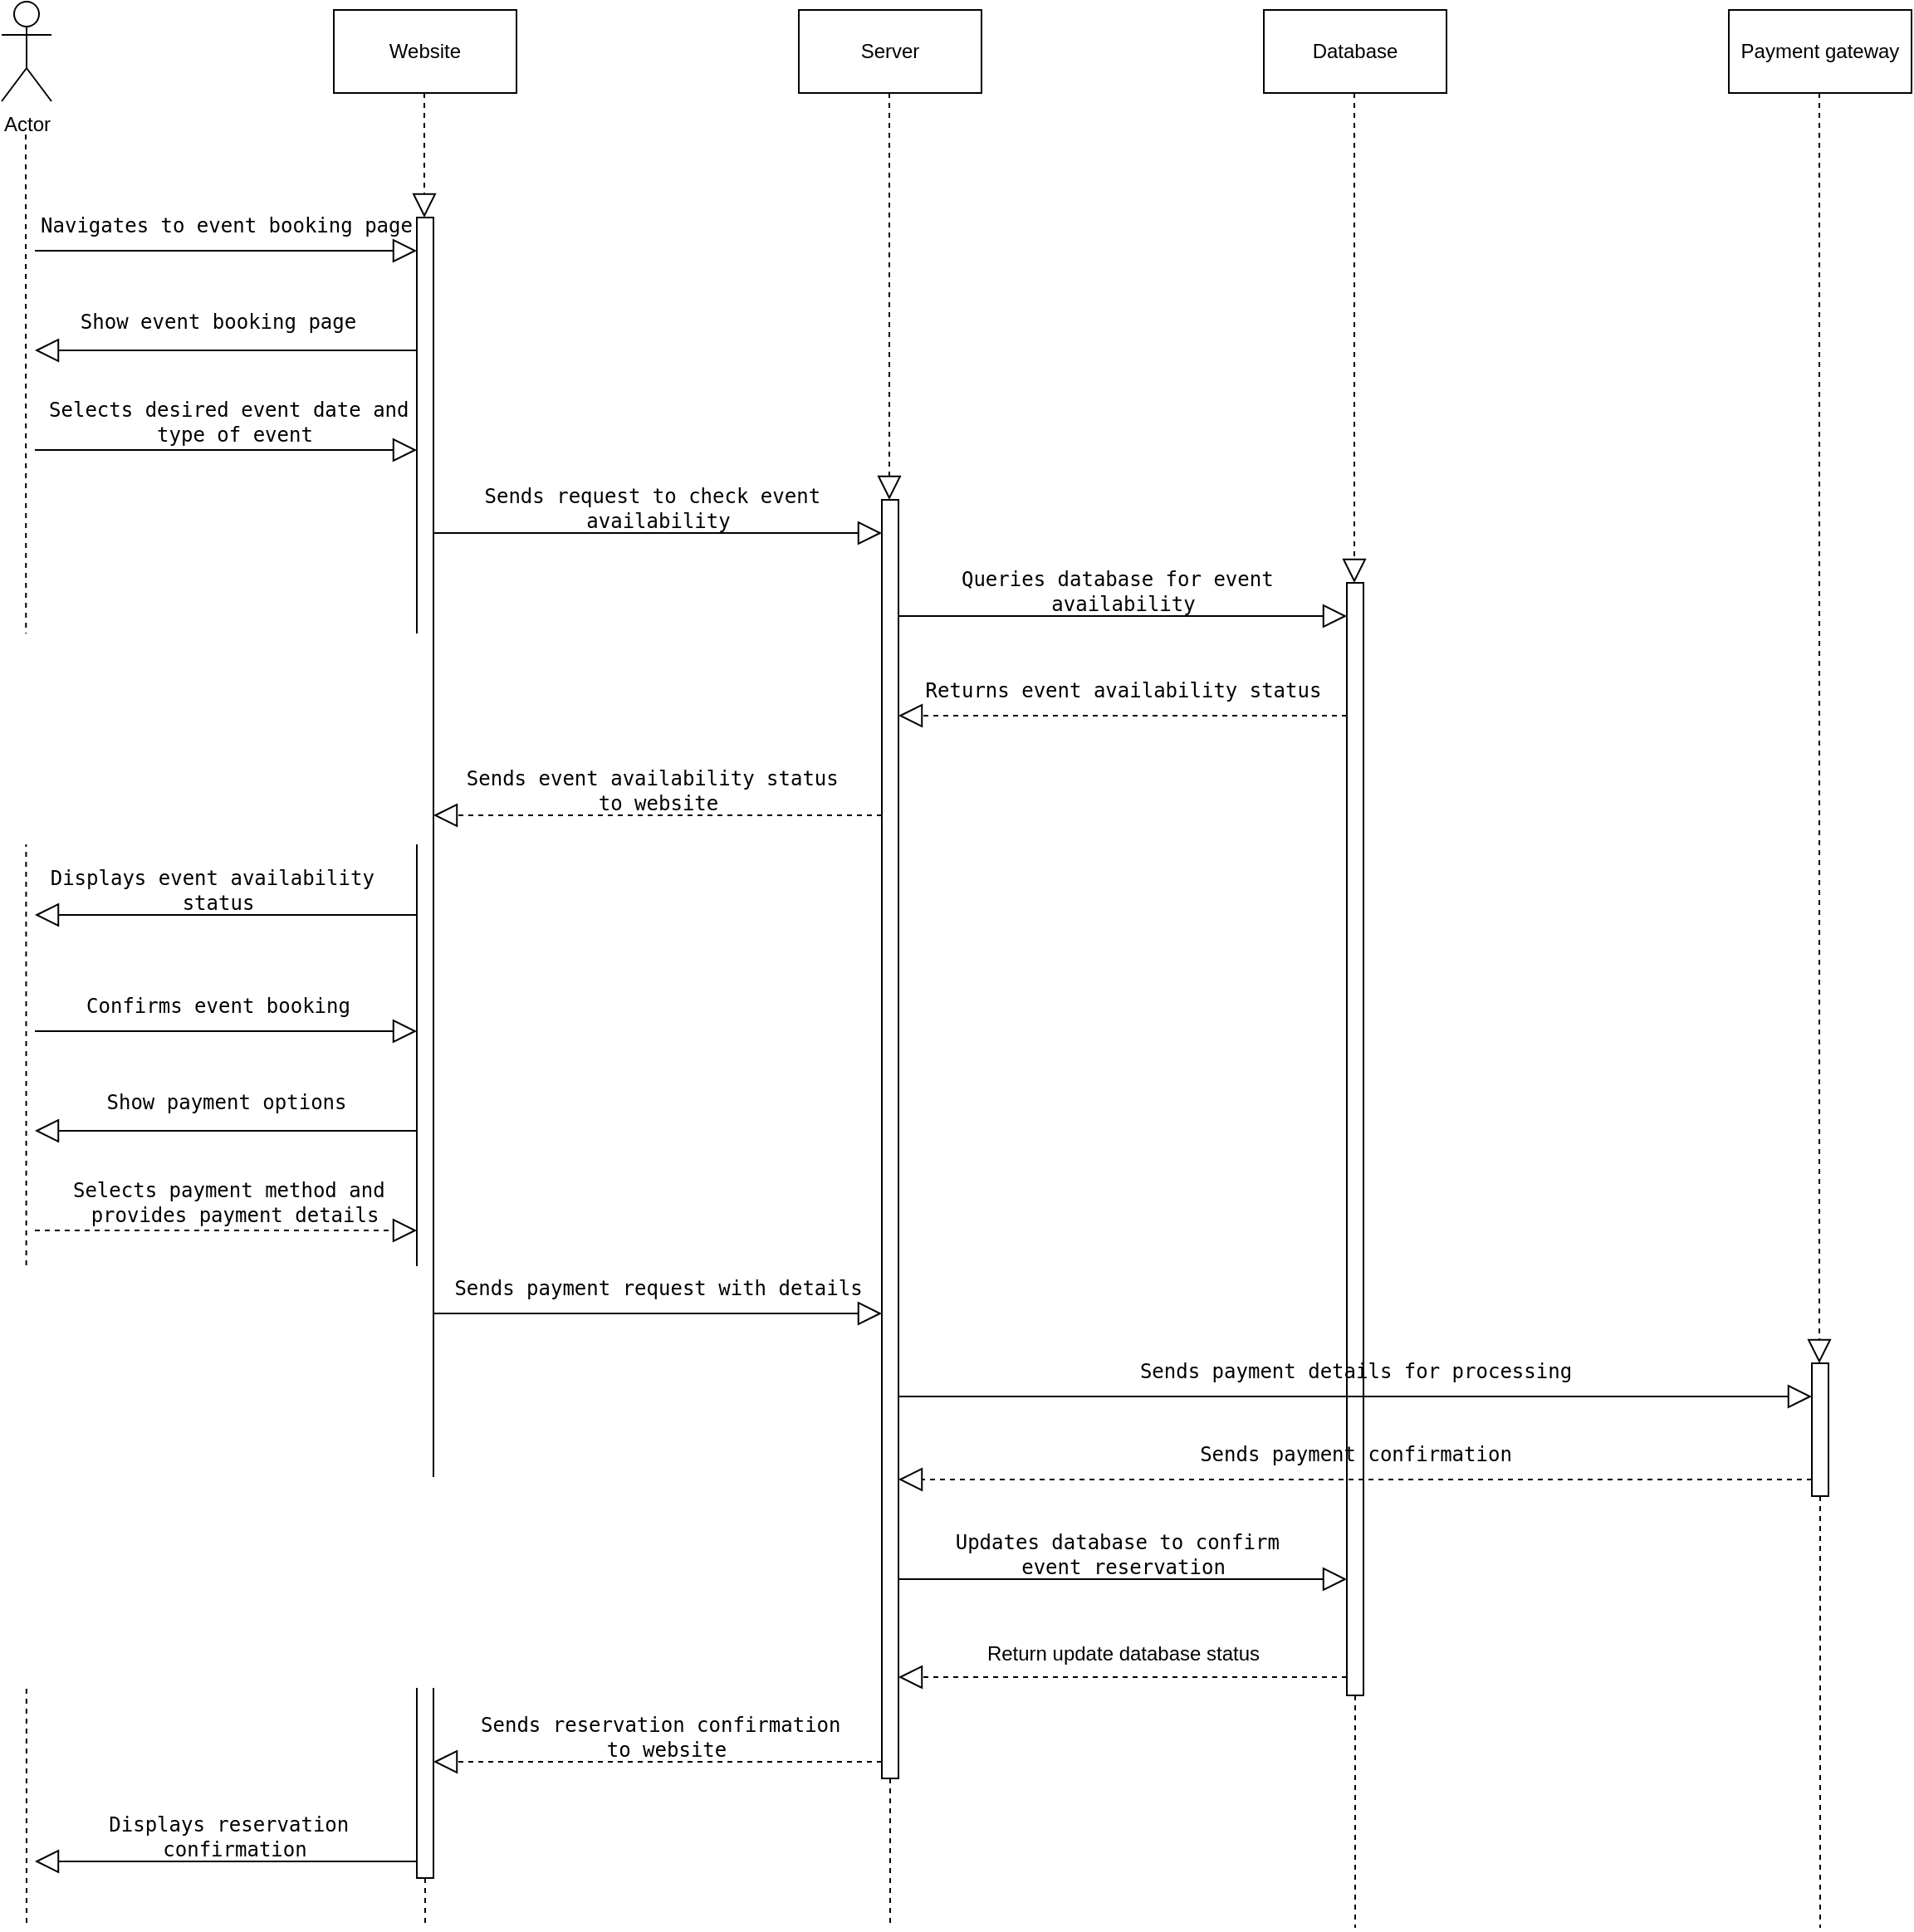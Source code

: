 <mxfile version="21.2.9" type="github">
  <diagram name="Page-1" id="XOW7QVTAtCK_rfl8wsLr">
    <mxGraphModel dx="954" dy="556" grid="1" gridSize="10" guides="1" tooltips="1" connect="1" arrows="1" fold="1" page="1" pageScale="1" pageWidth="1100" pageHeight="1700" math="0" shadow="0">
      <root>
        <mxCell id="0" />
        <mxCell id="1" parent="0" />
        <mxCell id="lcr7mVKBHC20mvlYeXJG-1" value="Actor" style="shape=umlActor;verticalLabelPosition=bottom;verticalAlign=top;html=1;outlineConnect=0;" parent="1" vertex="1">
          <mxGeometry x="80" y="40" width="30" height="60" as="geometry" />
        </mxCell>
        <mxCell id="lcr7mVKBHC20mvlYeXJG-3" value="Website" style="html=1;whiteSpace=wrap;" parent="1" vertex="1">
          <mxGeometry x="280" y="45" width="110" height="50" as="geometry" />
        </mxCell>
        <mxCell id="lcr7mVKBHC20mvlYeXJG-4" value="Server" style="html=1;whiteSpace=wrap;" parent="1" vertex="1">
          <mxGeometry x="560" y="45" width="110" height="50" as="geometry" />
        </mxCell>
        <mxCell id="lcr7mVKBHC20mvlYeXJG-5" value="Database" style="html=1;whiteSpace=wrap;" parent="1" vertex="1">
          <mxGeometry x="840" y="45" width="110" height="50" as="geometry" />
        </mxCell>
        <mxCell id="lcr7mVKBHC20mvlYeXJG-6" value="Payment gateway" style="html=1;whiteSpace=wrap;" parent="1" vertex="1">
          <mxGeometry x="1120" y="45" width="110" height="50" as="geometry" />
        </mxCell>
        <mxCell id="lcr7mVKBHC20mvlYeXJG-7" value="" style="endArrow=none;dashed=1;endFill=0;endSize=12;html=1;rounded=0;" parent="1" edge="1">
          <mxGeometry width="160" relative="1" as="geometry">
            <mxPoint x="94.5" y="120" as="sourcePoint" />
            <mxPoint x="95" y="1200" as="targetPoint" />
          </mxGeometry>
        </mxCell>
        <mxCell id="lcr7mVKBHC20mvlYeXJG-8" value="" style="endArrow=none;dashed=1;endFill=0;endSize=12;html=1;rounded=0;" parent="1" source="lcr7mVKBHC20mvlYeXJG-49" edge="1">
          <mxGeometry width="160" relative="1" as="geometry">
            <mxPoint x="334.5" y="95" as="sourcePoint" />
            <mxPoint x="335" y="1200" as="targetPoint" />
          </mxGeometry>
        </mxCell>
        <mxCell id="lcr7mVKBHC20mvlYeXJG-9" value="" style="endArrow=none;dashed=1;endFill=0;endSize=12;html=1;rounded=0;" parent="1" source="lcr7mVKBHC20mvlYeXJG-51" edge="1">
          <mxGeometry width="160" relative="1" as="geometry">
            <mxPoint x="614.5" y="95" as="sourcePoint" />
            <mxPoint x="615" y="1200" as="targetPoint" />
          </mxGeometry>
        </mxCell>
        <mxCell id="lcr7mVKBHC20mvlYeXJG-10" value="" style="endArrow=none;dashed=1;endFill=0;endSize=12;html=1;rounded=0;" parent="1" source="lcr7mVKBHC20mvlYeXJG-53" edge="1">
          <mxGeometry width="160" relative="1" as="geometry">
            <mxPoint x="894.5" y="95" as="sourcePoint" />
            <mxPoint x="895" y="1200" as="targetPoint" />
          </mxGeometry>
        </mxCell>
        <mxCell id="lcr7mVKBHC20mvlYeXJG-11" value="" style="endArrow=none;dashed=1;endFill=0;endSize=12;html=1;rounded=0;" parent="1" source="lcr7mVKBHC20mvlYeXJG-55" edge="1">
          <mxGeometry width="160" relative="1" as="geometry">
            <mxPoint x="1174.5" y="95" as="sourcePoint" />
            <mxPoint x="1175" y="1200" as="targetPoint" />
          </mxGeometry>
        </mxCell>
        <mxCell id="lcr7mVKBHC20mvlYeXJG-12" value="" style="endArrow=block;endFill=0;endSize=12;html=1;rounded=0;" parent="1" edge="1">
          <mxGeometry width="160" relative="1" as="geometry">
            <mxPoint x="100" y="190" as="sourcePoint" />
            <mxPoint x="330" y="190" as="targetPoint" />
          </mxGeometry>
        </mxCell>
        <mxCell id="lcr7mVKBHC20mvlYeXJG-13" value="&lt;pre&gt;&lt;code class=&quot;!whitespace-pre hljs language-rust&quot;&gt;Navigates to event booking page&lt;/code&gt;&lt;/pre&gt;" style="text;html=1;align=center;verticalAlign=middle;resizable=0;points=[];autosize=1;strokeColor=none;fillColor=none;" parent="1" vertex="1">
          <mxGeometry x="95" y="150" width="240" height="50" as="geometry" />
        </mxCell>
        <mxCell id="lcr7mVKBHC20mvlYeXJG-14" value="&lt;pre&gt;&lt;code class=&quot;!whitespace-pre hljs language-rust&quot;&gt;Show event booking page&lt;/code&gt;&lt;/pre&gt;" style="text;html=1;align=center;verticalAlign=middle;resizable=0;points=[];autosize=1;strokeColor=none;fillColor=none;" parent="1" vertex="1">
          <mxGeometry x="120" y="208" width="180" height="50" as="geometry" />
        </mxCell>
        <mxCell id="lcr7mVKBHC20mvlYeXJG-15" value="&lt;pre&gt;&lt;code class=&quot;!whitespace-pre hljs language-rust&quot;&gt;Selects desired event date and &lt;br&gt;type &lt;span class=&quot;hljs-title class_&quot;&gt;of&lt;/span&gt; event&lt;/code&gt;&lt;/pre&gt;" style="text;html=1;align=center;verticalAlign=middle;resizable=0;points=[];autosize=1;strokeColor=none;fillColor=none;" parent="1" vertex="1">
          <mxGeometry x="100" y="258" width="240" height="70" as="geometry" />
        </mxCell>
        <mxCell id="lcr7mVKBHC20mvlYeXJG-16" value="&lt;pre&gt;&lt;code class=&quot;!whitespace-pre hljs language-rust&quot;&gt;Sends request to check event &lt;br&gt;availability&lt;/code&gt;&lt;/pre&gt;" style="text;html=1;align=center;verticalAlign=middle;resizable=0;points=[];autosize=1;strokeColor=none;fillColor=none;" parent="1" vertex="1">
          <mxGeometry x="360" y="310" width="230" height="70" as="geometry" />
        </mxCell>
        <mxCell id="lcr7mVKBHC20mvlYeXJG-17" value="&lt;pre&gt;&lt;code class=&quot;!whitespace-pre hljs language-rust&quot;&gt;Queries database for &lt;span class=&quot;hljs-title class_&quot;&gt;event&lt;/span&gt; &lt;br&gt;availability&lt;/code&gt;&lt;/pre&gt;" style="text;html=1;align=center;verticalAlign=middle;resizable=0;points=[];autosize=1;strokeColor=none;fillColor=none;" parent="1" vertex="1">
          <mxGeometry x="650" y="360" width="210" height="70" as="geometry" />
        </mxCell>
        <mxCell id="lcr7mVKBHC20mvlYeXJG-18" value="&lt;pre&gt;&lt;code class=&quot;!whitespace-pre hljs language-rust&quot;&gt;Returns event availability status&lt;/code&gt;&lt;/pre&gt;" style="text;html=1;align=center;verticalAlign=middle;resizable=0;points=[];autosize=1;strokeColor=none;fillColor=none;" parent="1" vertex="1">
          <mxGeometry x="630" y="430" width="250" height="50" as="geometry" />
        </mxCell>
        <mxCell id="lcr7mVKBHC20mvlYeXJG-19" value="&lt;pre&gt;&lt;code class=&quot;!whitespace-pre hljs language-rust&quot;&gt;Sends event availability status &lt;br&gt;to website&lt;/code&gt;&lt;/pre&gt;" style="text;html=1;align=center;verticalAlign=middle;resizable=0;points=[];autosize=1;strokeColor=none;fillColor=none;" parent="1" vertex="1">
          <mxGeometry x="350" y="480" width="250" height="70" as="geometry" />
        </mxCell>
        <mxCell id="lcr7mVKBHC20mvlYeXJG-20" value="&lt;pre&gt;&lt;code class=&quot;!whitespace-pre hljs language-rust&quot;&gt;Displays event availability &lt;br&gt;status&lt;/code&gt;&lt;/pre&gt;" style="text;html=1;align=center;verticalAlign=middle;resizable=0;points=[];autosize=1;strokeColor=none;fillColor=none;" parent="1" vertex="1">
          <mxGeometry x="100" y="540" width="220" height="70" as="geometry" />
        </mxCell>
        <mxCell id="lcr7mVKBHC20mvlYeXJG-21" value="&lt;pre&gt;&lt;code class=&quot;!whitespace-pre hljs language-rust&quot;&gt;Confirms event booking&lt;/code&gt;&lt;/pre&gt;" style="text;html=1;align=center;verticalAlign=middle;resizable=0;points=[];autosize=1;strokeColor=none;fillColor=none;" parent="1" vertex="1">
          <mxGeometry x="120" y="620" width="180" height="50" as="geometry" />
        </mxCell>
        <mxCell id="lcr7mVKBHC20mvlYeXJG-22" value="&lt;pre&gt;&lt;code class=&quot;!whitespace-pre hljs language-rust&quot;&gt;Show payment options&lt;/code&gt;&lt;/pre&gt;" style="text;html=1;align=center;verticalAlign=middle;resizable=0;points=[];autosize=1;strokeColor=none;fillColor=none;" parent="1" vertex="1">
          <mxGeometry x="135" y="678" width="160" height="50" as="geometry" />
        </mxCell>
        <mxCell id="lcr7mVKBHC20mvlYeXJG-23" value="&lt;pre&gt;&lt;code class=&quot;!whitespace-pre hljs language-rust&quot;&gt;Selects payment method and &lt;br&gt;provides payment details&lt;/code&gt;&lt;/pre&gt;" style="text;html=1;align=center;verticalAlign=middle;resizable=0;points=[];autosize=1;strokeColor=none;fillColor=none;" parent="1" vertex="1">
          <mxGeometry x="115" y="728" width="210" height="70" as="geometry" />
        </mxCell>
        <mxCell id="lcr7mVKBHC20mvlYeXJG-24" value="&lt;pre&gt;&lt;code class=&quot;!whitespace-pre hljs language-rust&quot;&gt;Sends payment request with details&lt;/code&gt;&lt;/pre&gt;" style="text;html=1;align=center;verticalAlign=middle;resizable=0;points=[];autosize=1;strokeColor=none;fillColor=none;" parent="1" vertex="1">
          <mxGeometry x="345" y="790" width="260" height="50" as="geometry" />
        </mxCell>
        <mxCell id="lcr7mVKBHC20mvlYeXJG-27" value="&lt;pre&gt;&lt;code class=&quot;!whitespace-pre hljs language-rust&quot;&gt;Updates database to confirm &lt;br&gt;event reservation&lt;/code&gt;&lt;/pre&gt;" style="text;html=1;align=center;verticalAlign=middle;resizable=0;points=[];autosize=1;strokeColor=none;fillColor=none;" parent="1" vertex="1">
          <mxGeometry x="645" y="940" width="220" height="70" as="geometry" />
        </mxCell>
        <mxCell id="lcr7mVKBHC20mvlYeXJG-28" value="&lt;pre&gt;&lt;code class=&quot;!whitespace-pre hljs language-rust&quot;&gt;Sends reservation confirmation &lt;br&gt;to website&lt;/code&gt;&lt;/pre&gt;" style="text;html=1;align=center;verticalAlign=middle;resizable=0;points=[];autosize=1;strokeColor=none;fillColor=none;" parent="1" vertex="1">
          <mxGeometry x="360" y="1050" width="240" height="70" as="geometry" />
        </mxCell>
        <mxCell id="lcr7mVKBHC20mvlYeXJG-29" value="Return update database status" style="text;html=1;align=center;verticalAlign=middle;resizable=0;points=[];autosize=1;strokeColor=none;fillColor=none;" parent="1" vertex="1">
          <mxGeometry x="660" y="1020" width="190" height="30" as="geometry" />
        </mxCell>
        <mxCell id="lcr7mVKBHC20mvlYeXJG-30" value="&lt;pre&gt;&lt;code class=&quot;!whitespace-pre hljs language-rust&quot;&gt;Displays reservation &lt;br&gt;confirmation&lt;/code&gt;&lt;/pre&gt;" style="text;html=1;align=center;verticalAlign=middle;resizable=0;points=[];autosize=1;strokeColor=none;fillColor=none;" parent="1" vertex="1">
          <mxGeometry x="135" y="1110" width="170" height="70" as="geometry" />
        </mxCell>
        <mxCell id="lcr7mVKBHC20mvlYeXJG-31" value="" style="endArrow=block;endFill=0;endSize=12;html=1;rounded=0;" parent="1" edge="1">
          <mxGeometry width="160" relative="1" as="geometry">
            <mxPoint x="330" y="250" as="sourcePoint" />
            <mxPoint x="100" y="250" as="targetPoint" />
          </mxGeometry>
        </mxCell>
        <mxCell id="lcr7mVKBHC20mvlYeXJG-32" value="" style="endArrow=block;endFill=0;endSize=12;html=1;rounded=0;" parent="1" edge="1">
          <mxGeometry width="160" relative="1" as="geometry">
            <mxPoint x="100" y="310" as="sourcePoint" />
            <mxPoint x="330" y="310" as="targetPoint" />
          </mxGeometry>
        </mxCell>
        <mxCell id="lcr7mVKBHC20mvlYeXJG-33" value="" style="endArrow=block;endFill=0;endSize=12;html=1;rounded=0;" parent="1" edge="1">
          <mxGeometry width="160" relative="1" as="geometry">
            <mxPoint x="330" y="590" as="sourcePoint" />
            <mxPoint x="100" y="590" as="targetPoint" />
          </mxGeometry>
        </mxCell>
        <mxCell id="lcr7mVKBHC20mvlYeXJG-34" value="" style="endArrow=block;endFill=0;endSize=12;html=1;rounded=0;" parent="1" edge="1">
          <mxGeometry width="160" relative="1" as="geometry">
            <mxPoint x="100" y="660" as="sourcePoint" />
            <mxPoint x="330" y="660" as="targetPoint" />
          </mxGeometry>
        </mxCell>
        <mxCell id="lcr7mVKBHC20mvlYeXJG-35" value="" style="endArrow=block;endFill=0;endSize=12;html=1;rounded=0;" parent="1" edge="1">
          <mxGeometry width="160" relative="1" as="geometry">
            <mxPoint x="330" y="720" as="sourcePoint" />
            <mxPoint x="100" y="720" as="targetPoint" />
          </mxGeometry>
        </mxCell>
        <mxCell id="lcr7mVKBHC20mvlYeXJG-36" value="" style="endArrow=block;endFill=0;endSize=12;html=1;rounded=0;dashed=1;" parent="1" edge="1">
          <mxGeometry width="160" relative="1" as="geometry">
            <mxPoint x="100" y="780" as="sourcePoint" />
            <mxPoint x="330" y="780" as="targetPoint" />
          </mxGeometry>
        </mxCell>
        <mxCell id="lcr7mVKBHC20mvlYeXJG-37" value="" style="endArrow=block;endFill=0;endSize=12;html=1;rounded=0;" parent="1" edge="1">
          <mxGeometry width="160" relative="1" as="geometry">
            <mxPoint x="330" y="1160" as="sourcePoint" />
            <mxPoint x="100" y="1160" as="targetPoint" />
          </mxGeometry>
        </mxCell>
        <mxCell id="lcr7mVKBHC20mvlYeXJG-38" value="" style="endArrow=block;endFill=0;endSize=12;html=1;rounded=0;dashed=1;" parent="1" edge="1">
          <mxGeometry width="160" relative="1" as="geometry">
            <mxPoint x="610" y="530" as="sourcePoint" />
            <mxPoint x="340" y="530" as="targetPoint" />
          </mxGeometry>
        </mxCell>
        <mxCell id="lcr7mVKBHC20mvlYeXJG-39" value="" style="endArrow=block;endFill=0;endSize=12;html=1;rounded=0;" parent="1" edge="1">
          <mxGeometry width="160" relative="1" as="geometry">
            <mxPoint x="340" y="360" as="sourcePoint" />
            <mxPoint x="610" y="360" as="targetPoint" />
          </mxGeometry>
        </mxCell>
        <mxCell id="lcr7mVKBHC20mvlYeXJG-40" value="" style="endArrow=block;endFill=0;endSize=12;html=1;rounded=0;" parent="1" edge="1">
          <mxGeometry width="160" relative="1" as="geometry">
            <mxPoint x="340" y="830" as="sourcePoint" />
            <mxPoint x="610" y="830" as="targetPoint" />
          </mxGeometry>
        </mxCell>
        <mxCell id="lcr7mVKBHC20mvlYeXJG-41" value="" style="endArrow=block;endFill=0;endSize=12;html=1;rounded=0;dashed=1;" parent="1" edge="1">
          <mxGeometry width="160" relative="1" as="geometry">
            <mxPoint x="610" y="1100" as="sourcePoint" />
            <mxPoint x="340" y="1100" as="targetPoint" />
          </mxGeometry>
        </mxCell>
        <mxCell id="lcr7mVKBHC20mvlYeXJG-42" value="" style="endArrow=block;endFill=0;endSize=12;html=1;rounded=0;" parent="1" edge="1">
          <mxGeometry width="160" relative="1" as="geometry">
            <mxPoint x="620" y="410" as="sourcePoint" />
            <mxPoint x="890" y="410" as="targetPoint" />
          </mxGeometry>
        </mxCell>
        <mxCell id="lcr7mVKBHC20mvlYeXJG-43" value="" style="endArrow=block;endFill=0;endSize=12;html=1;rounded=0;dashed=1;" parent="1" edge="1">
          <mxGeometry width="160" relative="1" as="geometry">
            <mxPoint x="890" y="470" as="sourcePoint" />
            <mxPoint x="620" y="470" as="targetPoint" />
          </mxGeometry>
        </mxCell>
        <mxCell id="lcr7mVKBHC20mvlYeXJG-45" value="" style="endArrow=block;endFill=0;endSize=12;html=1;rounded=0;" parent="1" edge="1">
          <mxGeometry width="160" relative="1" as="geometry">
            <mxPoint x="620" y="990" as="sourcePoint" />
            <mxPoint x="890" y="990" as="targetPoint" />
          </mxGeometry>
        </mxCell>
        <mxCell id="lcr7mVKBHC20mvlYeXJG-47" value="" style="endArrow=block;endFill=0;endSize=12;html=1;rounded=0;dashed=1;" parent="1" edge="1">
          <mxGeometry width="160" relative="1" as="geometry">
            <mxPoint x="890" y="1049" as="sourcePoint" />
            <mxPoint x="620" y="1049" as="targetPoint" />
          </mxGeometry>
        </mxCell>
        <mxCell id="lcr7mVKBHC20mvlYeXJG-50" value="" style="endArrow=block;dashed=1;endFill=0;endSize=12;html=1;rounded=0;" parent="1" target="lcr7mVKBHC20mvlYeXJG-49" edge="1">
          <mxGeometry width="160" relative="1" as="geometry">
            <mxPoint x="334.5" y="95" as="sourcePoint" />
            <mxPoint x="335" y="1200" as="targetPoint" />
          </mxGeometry>
        </mxCell>
        <mxCell id="lcr7mVKBHC20mvlYeXJG-49" value="" style="html=1;points=[];perimeter=orthogonalPerimeter;outlineConnect=0;targetShapes=umlLifeline;portConstraint=eastwest;newEdgeStyle={&quot;edgeStyle&quot;:&quot;elbowEdgeStyle&quot;,&quot;elbow&quot;:&quot;vertical&quot;,&quot;curved&quot;:0,&quot;rounded&quot;:0};" parent="1" vertex="1">
          <mxGeometry x="330" y="170" width="10" height="1000" as="geometry" />
        </mxCell>
        <mxCell id="lcr7mVKBHC20mvlYeXJG-52" value="" style="endArrow=block;dashed=1;endFill=0;endSize=12;html=1;rounded=0;" parent="1" target="lcr7mVKBHC20mvlYeXJG-51" edge="1">
          <mxGeometry width="160" relative="1" as="geometry">
            <mxPoint x="614.5" y="95" as="sourcePoint" />
            <mxPoint x="615" y="1200" as="targetPoint" />
          </mxGeometry>
        </mxCell>
        <mxCell id="lcr7mVKBHC20mvlYeXJG-51" value="" style="html=1;points=[];perimeter=orthogonalPerimeter;outlineConnect=0;targetShapes=umlLifeline;portConstraint=eastwest;newEdgeStyle={&quot;edgeStyle&quot;:&quot;elbowEdgeStyle&quot;,&quot;elbow&quot;:&quot;vertical&quot;,&quot;curved&quot;:0,&quot;rounded&quot;:0};" parent="1" vertex="1">
          <mxGeometry x="610" y="340" width="10" height="770" as="geometry" />
        </mxCell>
        <mxCell id="lcr7mVKBHC20mvlYeXJG-54" value="" style="endArrow=block;dashed=1;endFill=0;endSize=12;html=1;rounded=0;" parent="1" target="lcr7mVKBHC20mvlYeXJG-53" edge="1">
          <mxGeometry width="160" relative="1" as="geometry">
            <mxPoint x="894.5" y="95" as="sourcePoint" />
            <mxPoint x="895" y="1200" as="targetPoint" />
          </mxGeometry>
        </mxCell>
        <mxCell id="lcr7mVKBHC20mvlYeXJG-53" value="" style="html=1;points=[];perimeter=orthogonalPerimeter;outlineConnect=0;targetShapes=umlLifeline;portConstraint=eastwest;newEdgeStyle={&quot;edgeStyle&quot;:&quot;elbowEdgeStyle&quot;,&quot;elbow&quot;:&quot;vertical&quot;,&quot;curved&quot;:0,&quot;rounded&quot;:0};" parent="1" vertex="1">
          <mxGeometry x="890" y="390" width="10" height="670" as="geometry" />
        </mxCell>
        <mxCell id="lcr7mVKBHC20mvlYeXJG-56" value="" style="endArrow=block;dashed=1;endFill=0;endSize=12;html=1;rounded=0;" parent="1" target="lcr7mVKBHC20mvlYeXJG-55" edge="1">
          <mxGeometry width="160" relative="1" as="geometry">
            <mxPoint x="1174.5" y="95" as="sourcePoint" />
            <mxPoint x="1175" y="1200" as="targetPoint" />
          </mxGeometry>
        </mxCell>
        <mxCell id="lcr7mVKBHC20mvlYeXJG-55" value="" style="html=1;points=[];perimeter=orthogonalPerimeter;outlineConnect=0;targetShapes=umlLifeline;portConstraint=eastwest;newEdgeStyle={&quot;edgeStyle&quot;:&quot;elbowEdgeStyle&quot;,&quot;elbow&quot;:&quot;vertical&quot;,&quot;curved&quot;:0,&quot;rounded&quot;:0};" parent="1" vertex="1">
          <mxGeometry x="1170" y="860" width="10" height="80" as="geometry" />
        </mxCell>
        <mxCell id="lcr7mVKBHC20mvlYeXJG-46" value="" style="endArrow=block;endFill=0;endSize=12;html=1;rounded=0;dashed=1;" parent="1" edge="1">
          <mxGeometry width="160" relative="1" as="geometry">
            <mxPoint x="1170" y="930" as="sourcePoint" />
            <mxPoint x="620" y="930" as="targetPoint" />
          </mxGeometry>
        </mxCell>
        <mxCell id="lcr7mVKBHC20mvlYeXJG-44" value="" style="endArrow=block;endFill=0;endSize=12;html=1;rounded=0;" parent="1" edge="1">
          <mxGeometry width="160" relative="1" as="geometry">
            <mxPoint x="620" y="880" as="sourcePoint" />
            <mxPoint x="1170" y="880" as="targetPoint" />
          </mxGeometry>
        </mxCell>
        <mxCell id="lcr7mVKBHC20mvlYeXJG-25" value="&lt;pre&gt;&lt;code class=&quot;!whitespace-pre hljs language-rust&quot;&gt;Sends payment details for &lt;span class=&quot;hljs-title class_&quot;&gt;processing&lt;/span&gt;&lt;/code&gt;&lt;/pre&gt;" style="text;html=1;align=center;verticalAlign=middle;resizable=0;points=[];autosize=1;strokeColor=none;fillColor=none;" parent="1" vertex="1">
          <mxGeometry x="755" y="840" width="280" height="50" as="geometry" />
        </mxCell>
        <mxCell id="lcr7mVKBHC20mvlYeXJG-26" value="&lt;pre&gt;&lt;code class=&quot;!whitespace-pre hljs language-rust&quot;&gt;Sends payment confirmation&lt;/code&gt;&lt;/pre&gt;" style="text;html=1;align=center;verticalAlign=middle;resizable=0;points=[];autosize=1;strokeColor=none;fillColor=none;" parent="1" vertex="1">
          <mxGeometry x="790" y="890" width="210" height="50" as="geometry" />
        </mxCell>
      </root>
    </mxGraphModel>
  </diagram>
</mxfile>
